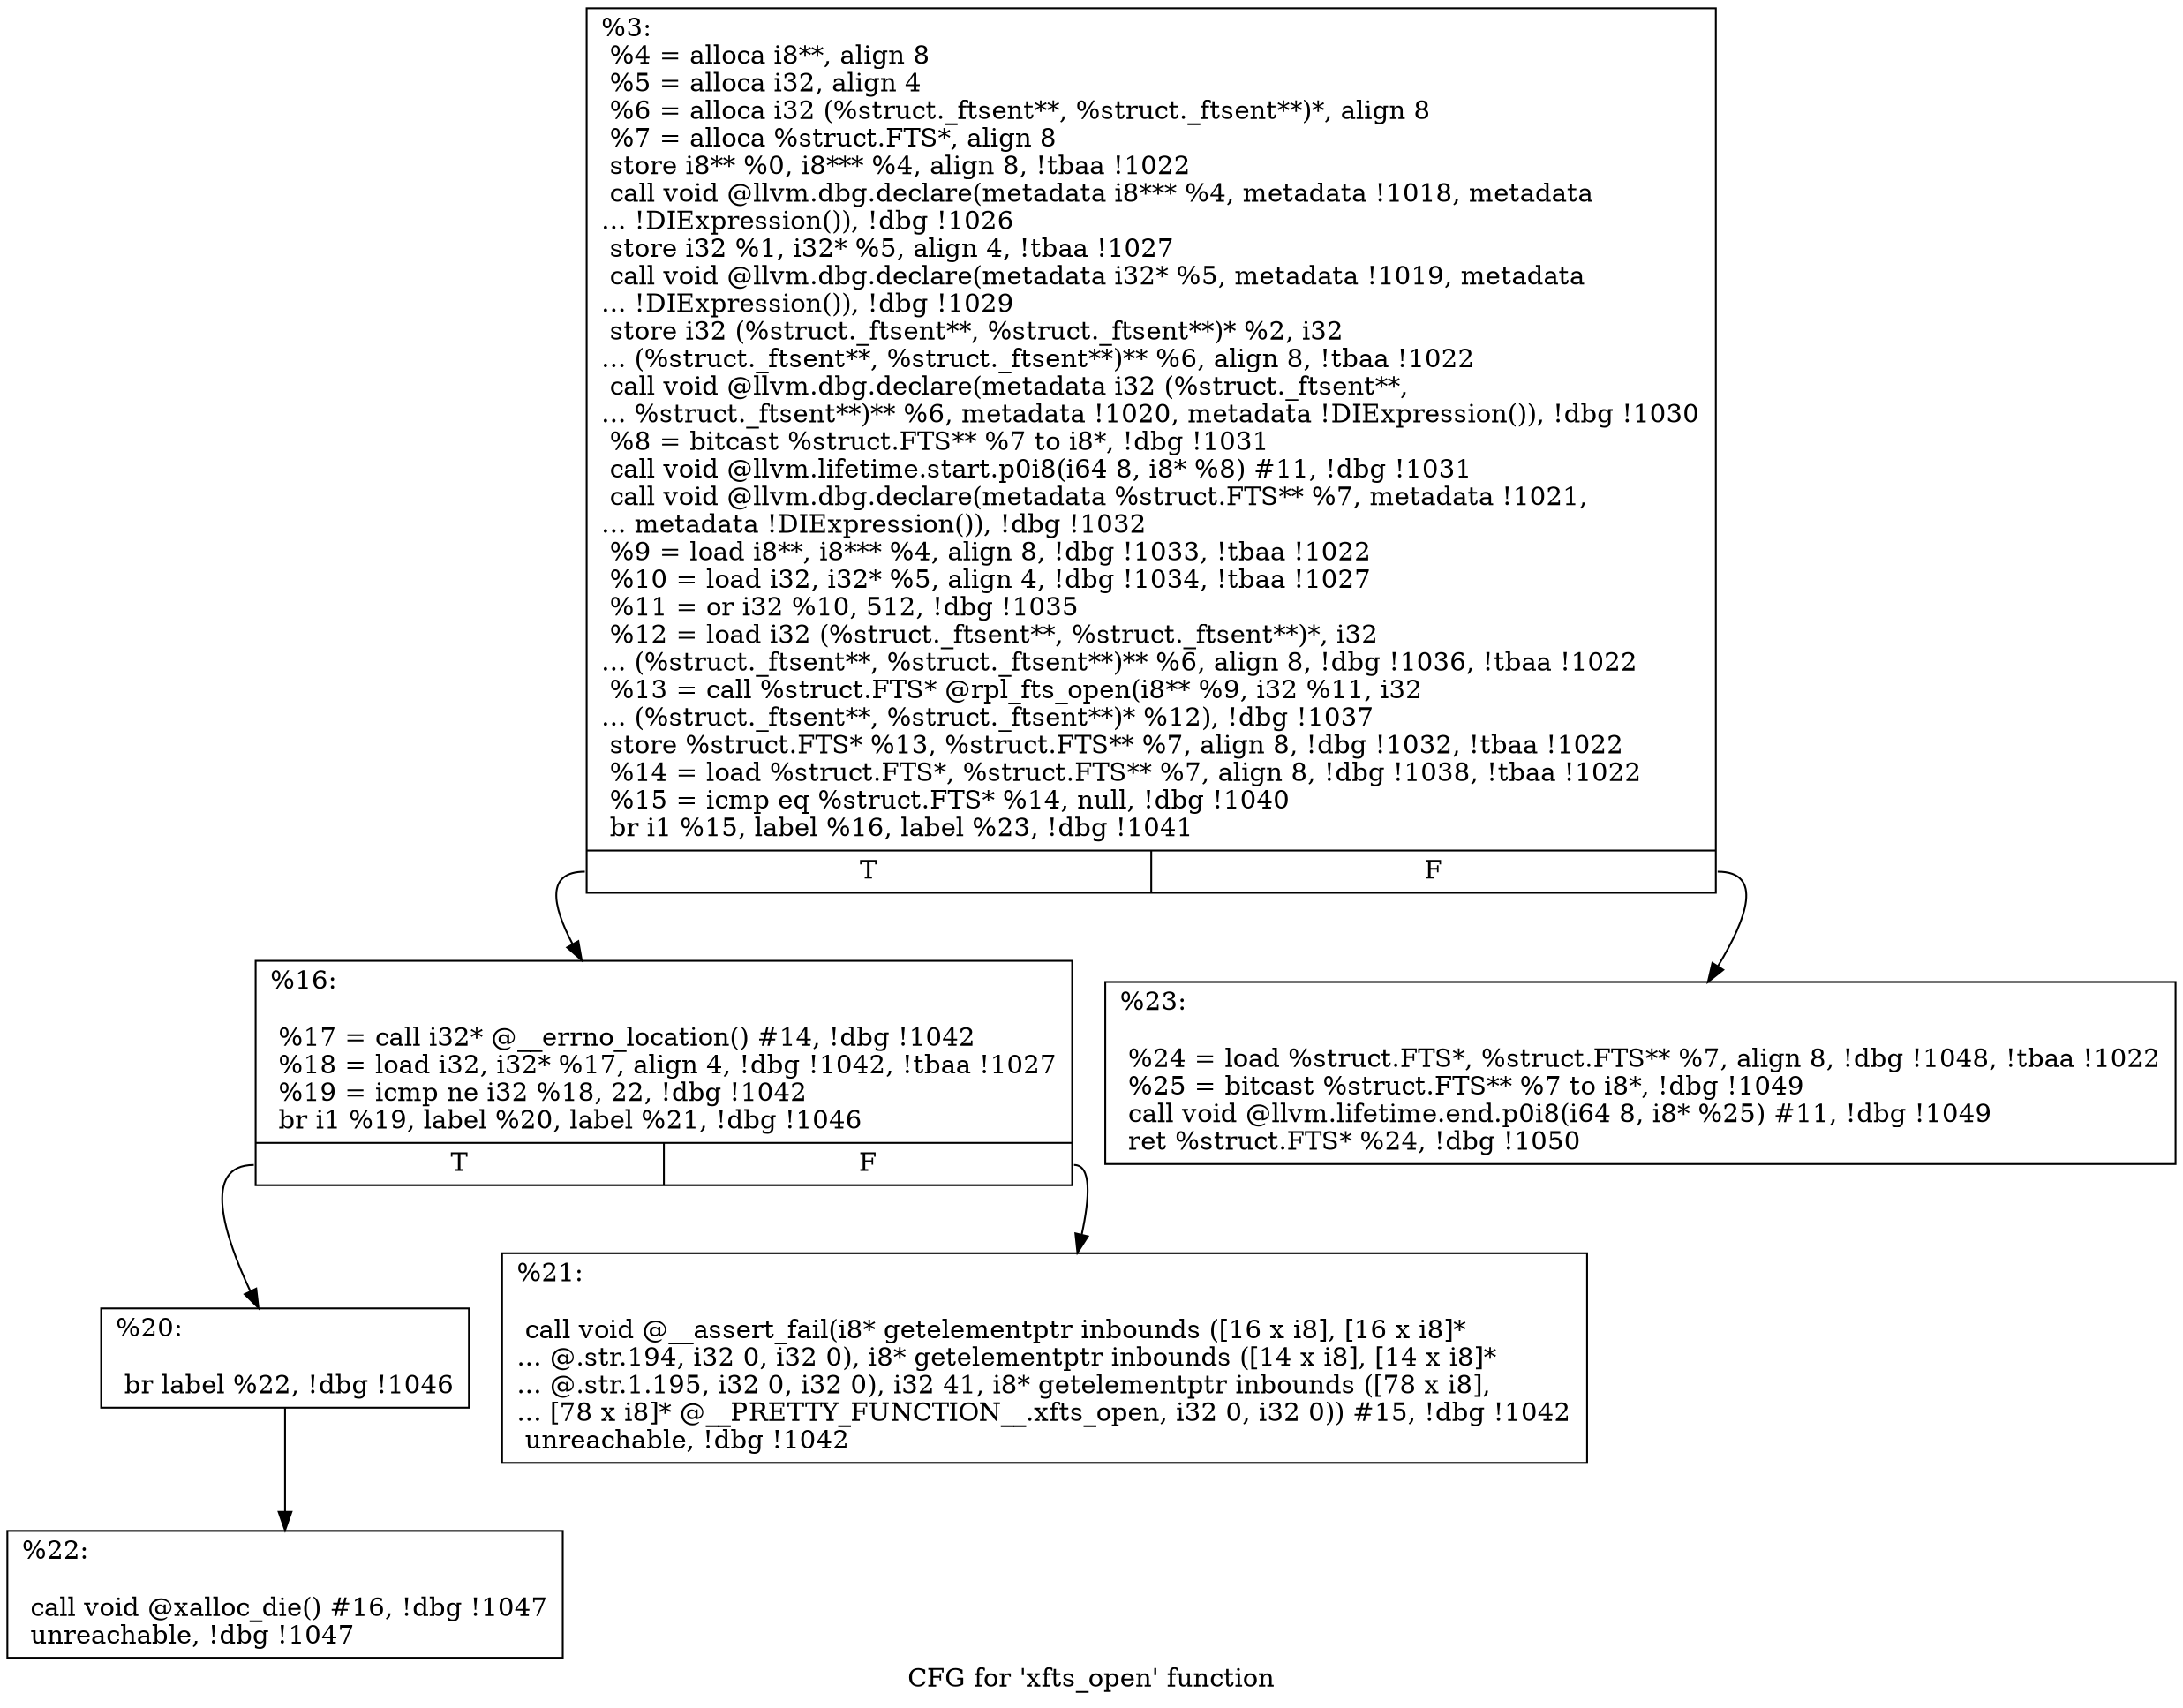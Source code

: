 digraph "CFG for 'xfts_open' function" {
	label="CFG for 'xfts_open' function";

	Node0x2385400 [shape=record,label="{%3:\l  %4 = alloca i8**, align 8\l  %5 = alloca i32, align 4\l  %6 = alloca i32 (%struct._ftsent**, %struct._ftsent**)*, align 8\l  %7 = alloca %struct.FTS*, align 8\l  store i8** %0, i8*** %4, align 8, !tbaa !1022\l  call void @llvm.dbg.declare(metadata i8*** %4, metadata !1018, metadata\l... !DIExpression()), !dbg !1026\l  store i32 %1, i32* %5, align 4, !tbaa !1027\l  call void @llvm.dbg.declare(metadata i32* %5, metadata !1019, metadata\l... !DIExpression()), !dbg !1029\l  store i32 (%struct._ftsent**, %struct._ftsent**)* %2, i32\l... (%struct._ftsent**, %struct._ftsent**)** %6, align 8, !tbaa !1022\l  call void @llvm.dbg.declare(metadata i32 (%struct._ftsent**,\l... %struct._ftsent**)** %6, metadata !1020, metadata !DIExpression()), !dbg !1030\l  %8 = bitcast %struct.FTS** %7 to i8*, !dbg !1031\l  call void @llvm.lifetime.start.p0i8(i64 8, i8* %8) #11, !dbg !1031\l  call void @llvm.dbg.declare(metadata %struct.FTS** %7, metadata !1021,\l... metadata !DIExpression()), !dbg !1032\l  %9 = load i8**, i8*** %4, align 8, !dbg !1033, !tbaa !1022\l  %10 = load i32, i32* %5, align 4, !dbg !1034, !tbaa !1027\l  %11 = or i32 %10, 512, !dbg !1035\l  %12 = load i32 (%struct._ftsent**, %struct._ftsent**)*, i32\l... (%struct._ftsent**, %struct._ftsent**)** %6, align 8, !dbg !1036, !tbaa !1022\l  %13 = call %struct.FTS* @rpl_fts_open(i8** %9, i32 %11, i32\l... (%struct._ftsent**, %struct._ftsent**)* %12), !dbg !1037\l  store %struct.FTS* %13, %struct.FTS** %7, align 8, !dbg !1032, !tbaa !1022\l  %14 = load %struct.FTS*, %struct.FTS** %7, align 8, !dbg !1038, !tbaa !1022\l  %15 = icmp eq %struct.FTS* %14, null, !dbg !1040\l  br i1 %15, label %16, label %23, !dbg !1041\l|{<s0>T|<s1>F}}"];
	Node0x2385400:s0 -> Node0x2385970;
	Node0x2385400:s1 -> Node0x2385ab0;
	Node0x2385970 [shape=record,label="{%16:\l\l  %17 = call i32* @__errno_location() #14, !dbg !1042\l  %18 = load i32, i32* %17, align 4, !dbg !1042, !tbaa !1027\l  %19 = icmp ne i32 %18, 22, !dbg !1042\l  br i1 %19, label %20, label %21, !dbg !1046\l|{<s0>T|<s1>F}}"];
	Node0x2385970:s0 -> Node0x23859c0;
	Node0x2385970:s1 -> Node0x2385a10;
	Node0x23859c0 [shape=record,label="{%20:\l\l  br label %22, !dbg !1046\l}"];
	Node0x23859c0 -> Node0x2385a60;
	Node0x2385a10 [shape=record,label="{%21:\l\l  call void @__assert_fail(i8* getelementptr inbounds ([16 x i8], [16 x i8]*\l... @.str.194, i32 0, i32 0), i8* getelementptr inbounds ([14 x i8], [14 x i8]*\l... @.str.1.195, i32 0, i32 0), i32 41, i8* getelementptr inbounds ([78 x i8],\l... [78 x i8]* @__PRETTY_FUNCTION__.xfts_open, i32 0, i32 0)) #15, !dbg !1042\l  unreachable, !dbg !1042\l}"];
	Node0x2385a60 [shape=record,label="{%22:\l\l  call void @xalloc_die() #16, !dbg !1047\l  unreachable, !dbg !1047\l}"];
	Node0x2385ab0 [shape=record,label="{%23:\l\l  %24 = load %struct.FTS*, %struct.FTS** %7, align 8, !dbg !1048, !tbaa !1022\l  %25 = bitcast %struct.FTS** %7 to i8*, !dbg !1049\l  call void @llvm.lifetime.end.p0i8(i64 8, i8* %25) #11, !dbg !1049\l  ret %struct.FTS* %24, !dbg !1050\l}"];
}
